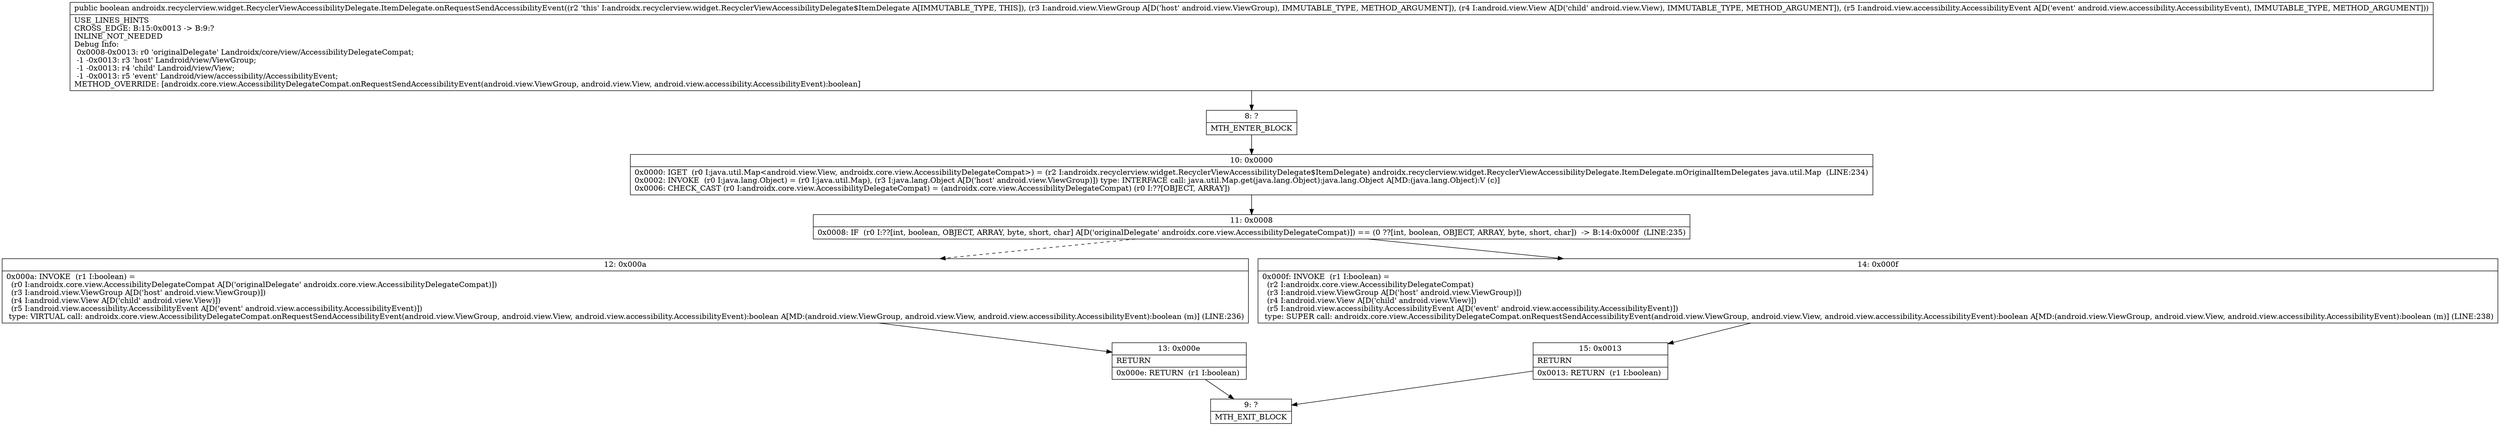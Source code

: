 digraph "CFG forandroidx.recyclerview.widget.RecyclerViewAccessibilityDelegate.ItemDelegate.onRequestSendAccessibilityEvent(Landroid\/view\/ViewGroup;Landroid\/view\/View;Landroid\/view\/accessibility\/AccessibilityEvent;)Z" {
Node_8 [shape=record,label="{8\:\ ?|MTH_ENTER_BLOCK\l}"];
Node_10 [shape=record,label="{10\:\ 0x0000|0x0000: IGET  (r0 I:java.util.Map\<android.view.View, androidx.core.view.AccessibilityDelegateCompat\>) = (r2 I:androidx.recyclerview.widget.RecyclerViewAccessibilityDelegate$ItemDelegate) androidx.recyclerview.widget.RecyclerViewAccessibilityDelegate.ItemDelegate.mOriginalItemDelegates java.util.Map  (LINE:234)\l0x0002: INVOKE  (r0 I:java.lang.Object) = (r0 I:java.util.Map), (r3 I:java.lang.Object A[D('host' android.view.ViewGroup)]) type: INTERFACE call: java.util.Map.get(java.lang.Object):java.lang.Object A[MD:(java.lang.Object):V (c)]\l0x0006: CHECK_CAST (r0 I:androidx.core.view.AccessibilityDelegateCompat) = (androidx.core.view.AccessibilityDelegateCompat) (r0 I:??[OBJECT, ARRAY]) \l}"];
Node_11 [shape=record,label="{11\:\ 0x0008|0x0008: IF  (r0 I:??[int, boolean, OBJECT, ARRAY, byte, short, char] A[D('originalDelegate' androidx.core.view.AccessibilityDelegateCompat)]) == (0 ??[int, boolean, OBJECT, ARRAY, byte, short, char])  \-\> B:14:0x000f  (LINE:235)\l}"];
Node_12 [shape=record,label="{12\:\ 0x000a|0x000a: INVOKE  (r1 I:boolean) = \l  (r0 I:androidx.core.view.AccessibilityDelegateCompat A[D('originalDelegate' androidx.core.view.AccessibilityDelegateCompat)])\l  (r3 I:android.view.ViewGroup A[D('host' android.view.ViewGroup)])\l  (r4 I:android.view.View A[D('child' android.view.View)])\l  (r5 I:android.view.accessibility.AccessibilityEvent A[D('event' android.view.accessibility.AccessibilityEvent)])\l type: VIRTUAL call: androidx.core.view.AccessibilityDelegateCompat.onRequestSendAccessibilityEvent(android.view.ViewGroup, android.view.View, android.view.accessibility.AccessibilityEvent):boolean A[MD:(android.view.ViewGroup, android.view.View, android.view.accessibility.AccessibilityEvent):boolean (m)] (LINE:236)\l}"];
Node_13 [shape=record,label="{13\:\ 0x000e|RETURN\l|0x000e: RETURN  (r1 I:boolean) \l}"];
Node_9 [shape=record,label="{9\:\ ?|MTH_EXIT_BLOCK\l}"];
Node_14 [shape=record,label="{14\:\ 0x000f|0x000f: INVOKE  (r1 I:boolean) = \l  (r2 I:androidx.core.view.AccessibilityDelegateCompat)\l  (r3 I:android.view.ViewGroup A[D('host' android.view.ViewGroup)])\l  (r4 I:android.view.View A[D('child' android.view.View)])\l  (r5 I:android.view.accessibility.AccessibilityEvent A[D('event' android.view.accessibility.AccessibilityEvent)])\l type: SUPER call: androidx.core.view.AccessibilityDelegateCompat.onRequestSendAccessibilityEvent(android.view.ViewGroup, android.view.View, android.view.accessibility.AccessibilityEvent):boolean A[MD:(android.view.ViewGroup, android.view.View, android.view.accessibility.AccessibilityEvent):boolean (m)] (LINE:238)\l}"];
Node_15 [shape=record,label="{15\:\ 0x0013|RETURN\l|0x0013: RETURN  (r1 I:boolean) \l}"];
MethodNode[shape=record,label="{public boolean androidx.recyclerview.widget.RecyclerViewAccessibilityDelegate.ItemDelegate.onRequestSendAccessibilityEvent((r2 'this' I:androidx.recyclerview.widget.RecyclerViewAccessibilityDelegate$ItemDelegate A[IMMUTABLE_TYPE, THIS]), (r3 I:android.view.ViewGroup A[D('host' android.view.ViewGroup), IMMUTABLE_TYPE, METHOD_ARGUMENT]), (r4 I:android.view.View A[D('child' android.view.View), IMMUTABLE_TYPE, METHOD_ARGUMENT]), (r5 I:android.view.accessibility.AccessibilityEvent A[D('event' android.view.accessibility.AccessibilityEvent), IMMUTABLE_TYPE, METHOD_ARGUMENT]))  | USE_LINES_HINTS\lCROSS_EDGE: B:15:0x0013 \-\> B:9:?\lINLINE_NOT_NEEDED\lDebug Info:\l  0x0008\-0x0013: r0 'originalDelegate' Landroidx\/core\/view\/AccessibilityDelegateCompat;\l  \-1 \-0x0013: r3 'host' Landroid\/view\/ViewGroup;\l  \-1 \-0x0013: r4 'child' Landroid\/view\/View;\l  \-1 \-0x0013: r5 'event' Landroid\/view\/accessibility\/AccessibilityEvent;\lMETHOD_OVERRIDE: [androidx.core.view.AccessibilityDelegateCompat.onRequestSendAccessibilityEvent(android.view.ViewGroup, android.view.View, android.view.accessibility.AccessibilityEvent):boolean]\l}"];
MethodNode -> Node_8;Node_8 -> Node_10;
Node_10 -> Node_11;
Node_11 -> Node_12[style=dashed];
Node_11 -> Node_14;
Node_12 -> Node_13;
Node_13 -> Node_9;
Node_14 -> Node_15;
Node_15 -> Node_9;
}

